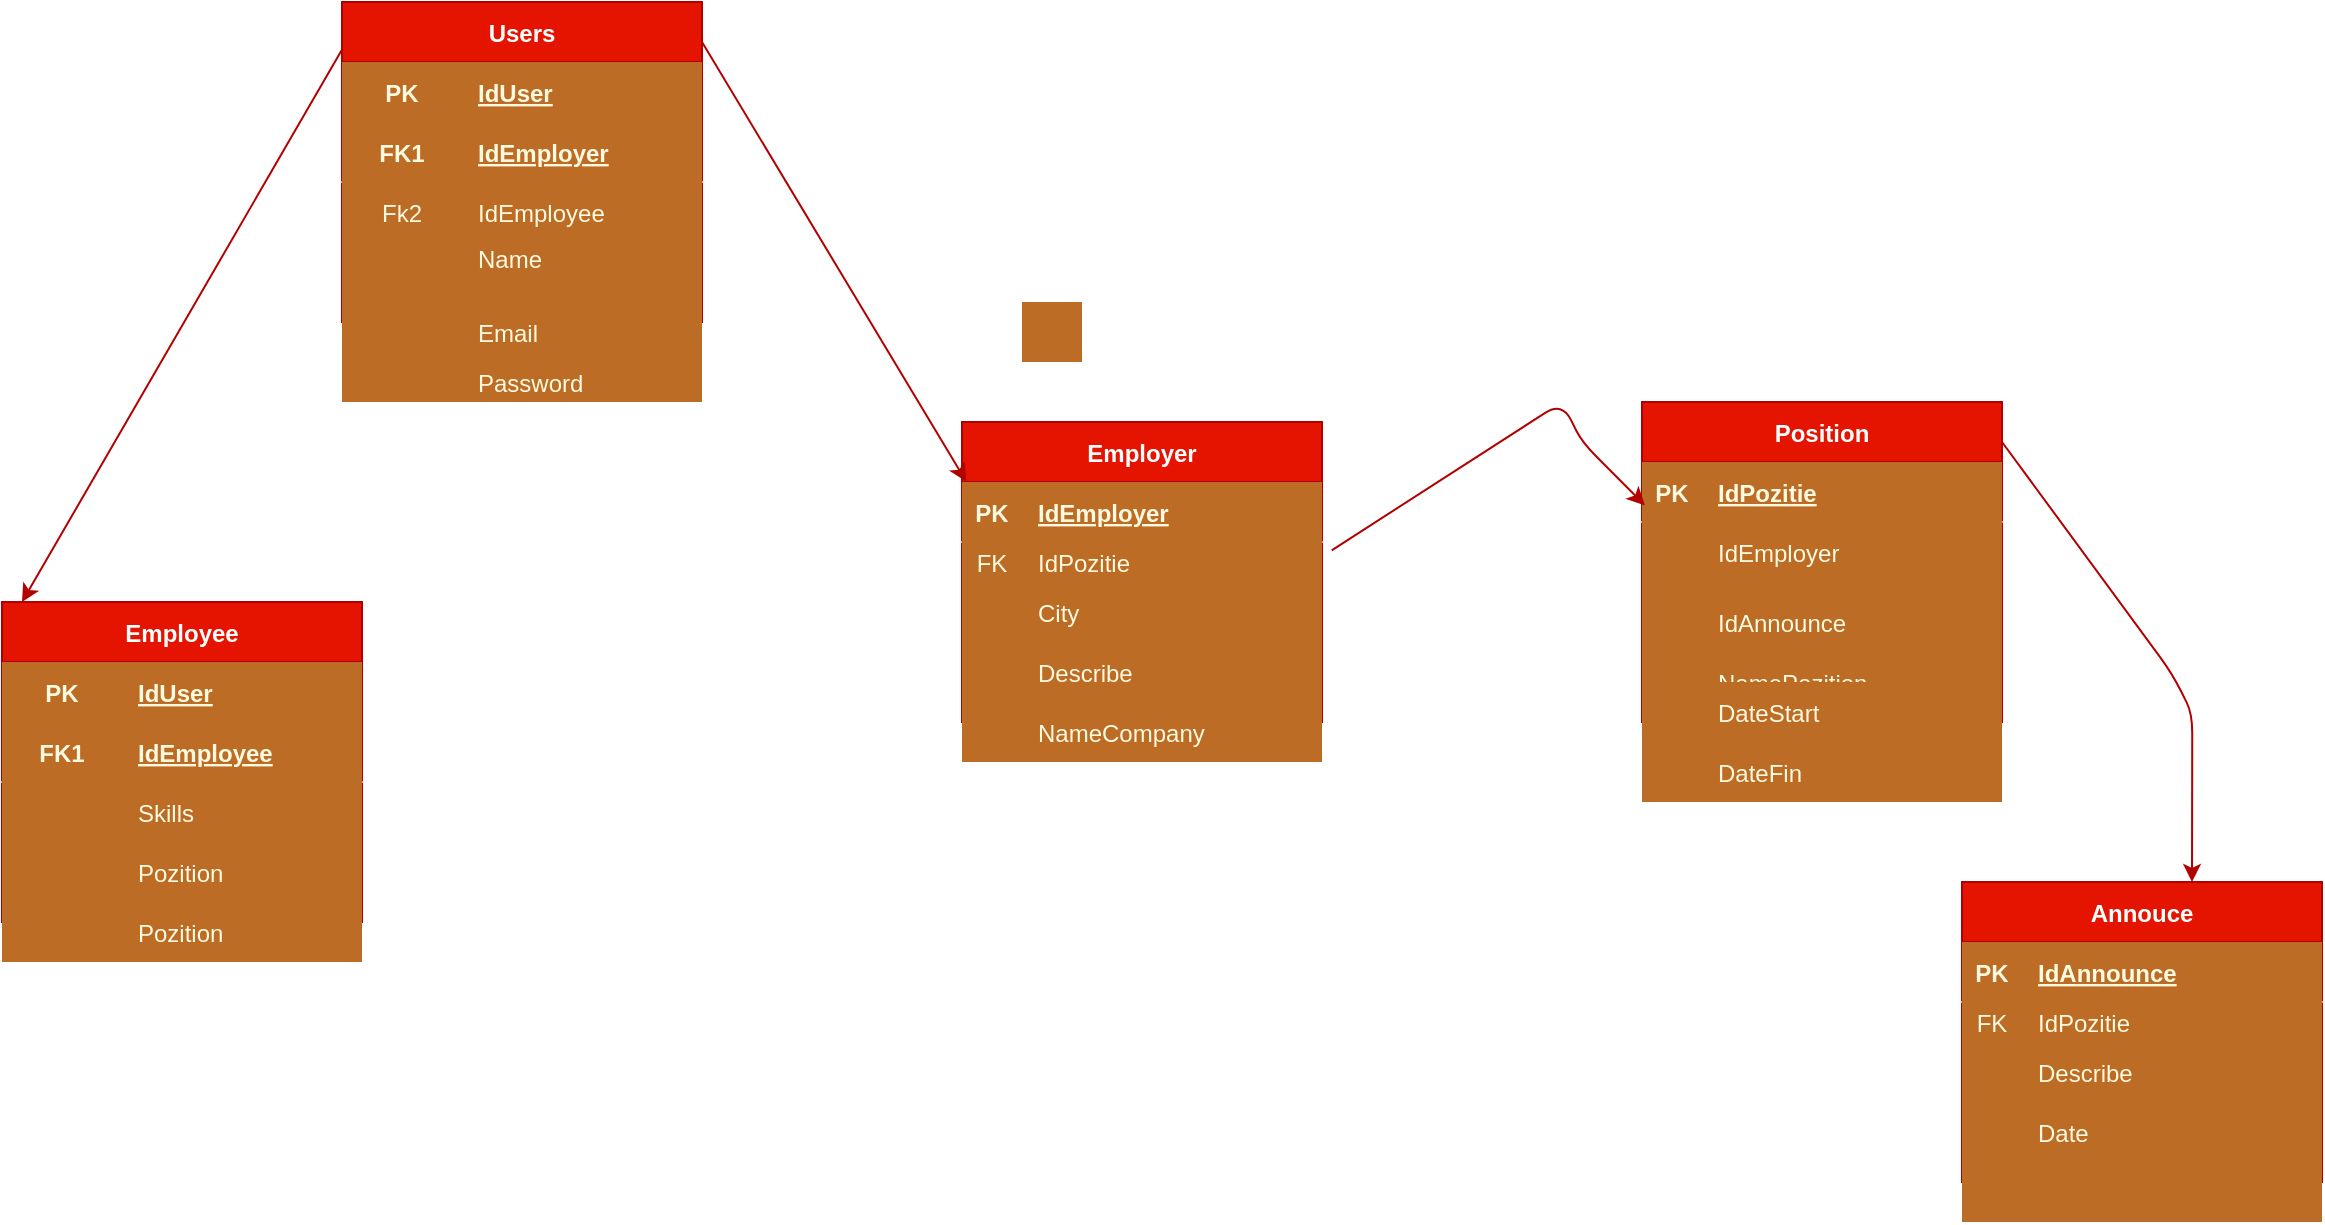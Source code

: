 <mxfile version="14.7.4" type="embed"><diagram id="KDLvIlbI_PIzuIufzc2D" name="database model"><mxGraphModel dx="1453" dy="720" grid="1" gridSize="10" guides="1" tooltips="1" connect="1" arrows="1" fold="1" page="1" pageScale="1" pageWidth="850" pageHeight="1100" math="0" shadow="0"><root><mxCell id="0"/><mxCell id="1" parent="0"/><mxCell id="2" value="Users" style="shape=table;startSize=30;container=1;collapsible=1;childLayout=tableLayout;fixedRows=1;rowLines=0;fontStyle=1;align=center;resizeLast=1;rounded=0;sketch=0;fillColor=#e51400;strokeColor=#B20000;fontColor=#ffffff;" vertex="1" parent="1"><mxGeometry x="270" y="70" width="180" height="160" as="geometry"/></mxCell><mxCell id="3" value="" style="shape=partialRectangle;collapsible=0;dropTarget=0;pointerEvents=0;fillColor=none;top=0;left=0;bottom=0;right=0;points=[[0,0.5],[1,0.5]];portConstraint=eastwest;strokeColor=#DDA15E;fontColor=#FEFAE0;" vertex="1" parent="2"><mxGeometry y="30" width="180" height="30" as="geometry"/></mxCell><mxCell id="4" value="PK" style="shape=partialRectangle;connectable=0;top=0;left=0;bottom=0;right=0;fontStyle=1;overflow=hidden;fillColor=#BC6C25;strokeColor=#DDA15E;fontColor=#FEFAE0;" vertex="1" parent="3"><mxGeometry width="60" height="30" as="geometry"/></mxCell><mxCell id="5" value="IdUser" style="shape=partialRectangle;connectable=0;top=0;left=0;bottom=0;right=0;align=left;spacingLeft=6;fontStyle=5;overflow=hidden;fillColor=#BC6C25;strokeColor=#DDA15E;fontColor=#FEFAE0;" vertex="1" parent="3"><mxGeometry x="60" width="120" height="30" as="geometry"/></mxCell><mxCell id="6" value="" style="shape=partialRectangle;collapsible=0;dropTarget=0;pointerEvents=0;fillColor=none;top=0;left=0;bottom=1;right=0;points=[[0,0.5],[1,0.5]];portConstraint=eastwest;strokeColor=#DDA15E;fontColor=#FEFAE0;" vertex="1" parent="2"><mxGeometry y="60" width="180" height="30" as="geometry"/></mxCell><mxCell id="7" value="FK1" style="shape=partialRectangle;connectable=0;top=0;left=0;bottom=0;right=0;fontStyle=1;overflow=hidden;fillColor=#BC6C25;strokeColor=#DDA15E;fontColor=#FEFAE0;" vertex="1" parent="6"><mxGeometry width="60" height="30" as="geometry"/></mxCell><mxCell id="8" value="IdEmployer" style="shape=partialRectangle;connectable=0;top=0;left=0;bottom=0;right=0;align=left;spacingLeft=6;fontStyle=5;overflow=hidden;fillColor=#BC6C25;strokeColor=#DDA15E;fontColor=#FEFAE0;" vertex="1" parent="6"><mxGeometry x="60" width="120" height="30" as="geometry"/></mxCell><mxCell id="9" value="" style="shape=partialRectangle;collapsible=0;dropTarget=0;pointerEvents=0;fillColor=none;top=0;left=0;bottom=0;right=0;points=[[0,0.5],[1,0.5]];portConstraint=eastwest;strokeColor=#DDA15E;fontColor=#FEFAE0;" vertex="1" parent="2"><mxGeometry y="90" width="180" height="30" as="geometry"/></mxCell><mxCell id="10" value="Fk2" style="shape=partialRectangle;connectable=0;top=0;left=0;bottom=0;right=0;editable=1;overflow=hidden;fillColor=#BC6C25;strokeColor=#DDA15E;fontColor=#FEFAE0;" vertex="1" parent="9"><mxGeometry width="60" height="30" as="geometry"/></mxCell><mxCell id="11" value="IdEmployee" style="shape=partialRectangle;connectable=0;top=0;left=0;bottom=0;right=0;align=left;spacingLeft=6;overflow=hidden;fillColor=#BC6C25;strokeColor=#DDA15E;fontColor=#FEFAE0;" vertex="1" parent="9"><mxGeometry x="60" width="120" height="30" as="geometry"/></mxCell><mxCell id="12" value="" style="shape=partialRectangle;collapsible=0;dropTarget=0;pointerEvents=0;fillColor=none;top=0;left=0;bottom=0;right=0;points=[[0,0.5],[1,0.5]];portConstraint=eastwest;strokeColor=#DDA15E;fontColor=#FEFAE0;" vertex="1" parent="2"><mxGeometry y="120" width="180" height="30" as="geometry"/></mxCell><mxCell id="13" value="" style="shape=partialRectangle;connectable=0;top=0;left=0;bottom=0;right=0;editable=1;overflow=hidden;fillColor=#BC6C25;strokeColor=#DDA15E;fontColor=#FEFAE0;" vertex="1" parent="12"><mxGeometry width="60" height="30" as="geometry"/></mxCell><mxCell id="14" value="Name&#10;" style="shape=partialRectangle;connectable=0;top=0;left=0;bottom=0;right=0;align=left;spacingLeft=6;overflow=hidden;fillColor=#BC6C25;strokeColor=#DDA15E;fontColor=#FEFAE0;" vertex="1" parent="12"><mxGeometry x="60" width="120" height="30" as="geometry"/></mxCell><mxCell id="15" value="" style="shape=partialRectangle;connectable=0;top=0;left=0;bottom=0;right=0;editable=1;overflow=hidden;fillColor=#BC6C25;strokeColor=#DDA15E;fontColor=#FEFAE0;" vertex="1" parent="1"><mxGeometry x="270" y="220" width="60" height="30" as="geometry"/></mxCell><mxCell id="16" value="Email" style="shape=partialRectangle;connectable=0;top=0;left=0;bottom=0;right=0;align=left;spacingLeft=6;overflow=hidden;fillColor=#BC6C25;strokeColor=#DDA15E;fontColor=#FEFAE0;" vertex="1" parent="1"><mxGeometry x="330" y="220" width="120" height="30" as="geometry"/></mxCell><mxCell id="17" value="Employer" style="shape=table;startSize=30;container=1;collapsible=1;childLayout=tableLayout;fixedRows=1;rowLines=0;fontStyle=1;align=center;resizeLast=1;rounded=0;sketch=0;fillColor=#e51400;strokeColor=#B20000;fontColor=#ffffff;" vertex="1" parent="1"><mxGeometry x="580" y="280" width="180" height="150" as="geometry"/></mxCell><mxCell id="18" value="" style="shape=partialRectangle;collapsible=0;dropTarget=0;pointerEvents=0;fillColor=none;top=0;left=0;bottom=1;right=0;points=[[0,0.5],[1,0.5]];portConstraint=eastwest;strokeColor=#DDA15E;fontColor=#FEFAE0;" vertex="1" parent="17"><mxGeometry y="30" width="180" height="30" as="geometry"/></mxCell><mxCell id="19" value="PK" style="shape=partialRectangle;connectable=0;top=0;left=0;bottom=0;right=0;fontStyle=1;overflow=hidden;fillColor=#BC6C25;strokeColor=#DDA15E;fontColor=#FEFAE0;" vertex="1" parent="18"><mxGeometry width="30" height="30" as="geometry"/></mxCell><mxCell id="20" value="IdEmployer" style="shape=partialRectangle;connectable=0;top=0;left=0;bottom=0;right=0;align=left;spacingLeft=6;fontStyle=5;overflow=hidden;fillColor=#BC6C25;strokeColor=#DDA15E;fontColor=#FEFAE0;" vertex="1" parent="18"><mxGeometry x="30" width="150" height="30" as="geometry"/></mxCell><mxCell id="21" value="" style="shape=partialRectangle;collapsible=0;dropTarget=0;pointerEvents=0;fillColor=none;top=0;left=0;bottom=0;right=0;points=[[0,0.5],[1,0.5]];portConstraint=eastwest;strokeColor=#DDA15E;fontColor=#FEFAE0;" vertex="1" parent="17"><mxGeometry y="60" width="180" height="20" as="geometry"/></mxCell><mxCell id="22" value="FK" style="shape=partialRectangle;connectable=0;top=0;left=0;bottom=0;right=0;editable=1;overflow=hidden;fillColor=#BC6C25;strokeColor=#DDA15E;fontColor=#FEFAE0;" vertex="1" parent="21"><mxGeometry width="30" height="20" as="geometry"/></mxCell><mxCell id="23" value="IdPozitie" style="shape=partialRectangle;connectable=0;top=0;left=0;bottom=0;right=0;align=left;spacingLeft=6;overflow=hidden;fillColor=#BC6C25;strokeColor=#DDA15E;fontColor=#FEFAE0;" vertex="1" parent="21"><mxGeometry x="30" width="150" height="20" as="geometry"/></mxCell><mxCell id="24" value="" style="shape=partialRectangle;collapsible=0;dropTarget=0;pointerEvents=0;fillColor=none;top=0;left=0;bottom=0;right=0;points=[[0,0.5],[1,0.5]];portConstraint=eastwest;strokeColor=#DDA15E;fontColor=#FEFAE0;" vertex="1" parent="17"><mxGeometry y="80" width="180" height="30" as="geometry"/></mxCell><mxCell id="25" value="" style="shape=partialRectangle;connectable=0;top=0;left=0;bottom=0;right=0;editable=1;overflow=hidden;fillColor=#BC6C25;strokeColor=#DDA15E;fontColor=#FEFAE0;" vertex="1" parent="24"><mxGeometry width="30" height="30" as="geometry"/></mxCell><mxCell id="26" value="City" style="shape=partialRectangle;connectable=0;top=0;left=0;bottom=0;right=0;align=left;spacingLeft=6;overflow=hidden;fillColor=#BC6C25;strokeColor=#DDA15E;fontColor=#FEFAE0;" vertex="1" parent="24"><mxGeometry x="30" width="150" height="30" as="geometry"/></mxCell><mxCell id="27" value="" style="shape=partialRectangle;collapsible=0;dropTarget=0;pointerEvents=0;fillColor=none;top=0;left=0;bottom=0;right=0;points=[[0,0.5],[1,0.5]];portConstraint=eastwest;strokeColor=#DDA15E;fontColor=#FEFAE0;" vertex="1" parent="17"><mxGeometry y="110" width="180" height="30" as="geometry"/></mxCell><mxCell id="28" value="" style="shape=partialRectangle;connectable=0;top=0;left=0;bottom=0;right=0;editable=1;overflow=hidden;fillColor=#BC6C25;strokeColor=#DDA15E;fontColor=#FEFAE0;" vertex="1" parent="27"><mxGeometry width="30" height="30" as="geometry"/></mxCell><mxCell id="29" value="Describe" style="shape=partialRectangle;connectable=0;top=0;left=0;bottom=0;right=0;align=left;spacingLeft=6;overflow=hidden;fillColor=#BC6C25;strokeColor=#DDA15E;fontColor=#FEFAE0;" vertex="1" parent="27"><mxGeometry x="30" width="150" height="30" as="geometry"/></mxCell><mxCell id="30" value="" style="endArrow=classic;html=1;fontColor=#FEFAE0;strokeColor=#B20000;fillColor=#e51400;entryX=0.012;entryY=-0.007;entryDx=0;entryDy=0;entryPerimeter=0;" edge="1" parent="1" target="18"><mxGeometry width="50" height="50" relative="1" as="geometry"><mxPoint x="450" y="90" as="sourcePoint"/><mxPoint x="500" y="40" as="targetPoint"/></mxGeometry></mxCell><mxCell id="31" value="NameCompany" style="shape=partialRectangle;connectable=0;top=0;left=0;bottom=0;right=0;align=left;spacingLeft=6;overflow=hidden;fillColor=#BC6C25;strokeColor=#DDA15E;fontColor=#FEFAE0;" vertex="1" parent="1"><mxGeometry x="610" y="420" width="150" height="30" as="geometry"/></mxCell><mxCell id="32" value="Position" style="shape=table;startSize=30;container=1;collapsible=1;childLayout=tableLayout;fixedRows=1;rowLines=0;fontStyle=1;align=center;resizeLast=1;rounded=0;sketch=0;fillColor=#e51400;strokeColor=#B20000;fontColor=#ffffff;" vertex="1" parent="1"><mxGeometry x="920" y="270" width="180" height="160" as="geometry"/></mxCell><mxCell id="33" value="" style="shape=partialRectangle;collapsible=0;dropTarget=0;pointerEvents=0;fillColor=none;top=0;left=0;bottom=1;right=0;points=[[0,0.5],[1,0.5]];portConstraint=eastwest;strokeColor=#DDA15E;fontColor=#FEFAE0;" vertex="1" parent="32"><mxGeometry y="30" width="180" height="30" as="geometry"/></mxCell><mxCell id="34" value="PK" style="shape=partialRectangle;connectable=0;top=0;left=0;bottom=0;right=0;fontStyle=1;overflow=hidden;fillColor=#BC6C25;strokeColor=#DDA15E;fontColor=#FEFAE0;" vertex="1" parent="33"><mxGeometry width="30.0" height="30" as="geometry"/></mxCell><mxCell id="35" value="IdPozitie" style="shape=partialRectangle;connectable=0;top=0;left=0;bottom=0;right=0;align=left;spacingLeft=6;fontStyle=5;overflow=hidden;fillColor=#BC6C25;strokeColor=#DDA15E;fontColor=#FEFAE0;" vertex="1" parent="33"><mxGeometry x="30.0" width="150" height="30" as="geometry"/></mxCell><mxCell id="36" value="" style="shape=partialRectangle;collapsible=0;dropTarget=0;pointerEvents=0;fillColor=none;top=0;left=0;bottom=0;right=0;points=[[0,0.5],[1,0.5]];portConstraint=eastwest;strokeColor=#DDA15E;fontColor=#FEFAE0;" vertex="1" parent="32"><mxGeometry y="60" width="180" height="30" as="geometry"/></mxCell><mxCell id="37" value="" style="shape=partialRectangle;connectable=0;top=0;left=0;bottom=0;right=0;editable=1;overflow=hidden;fillColor=#BC6C25;strokeColor=#DDA15E;fontColor=#FEFAE0;" vertex="1" parent="36"><mxGeometry width="30.0" height="30" as="geometry"/></mxCell><mxCell id="38" value="IdEmployer" style="shape=partialRectangle;connectable=0;top=0;left=0;bottom=0;right=0;align=left;spacingLeft=6;overflow=hidden;fillColor=#BC6C25;strokeColor=#DDA15E;fontColor=#FEFAE0;" vertex="1" parent="36"><mxGeometry x="30.0" width="150" height="30" as="geometry"/></mxCell><mxCell id="39" value="" style="shape=partialRectangle;collapsible=0;dropTarget=0;pointerEvents=0;fillColor=none;top=0;left=0;bottom=0;right=0;points=[[0,0.5],[1,0.5]];portConstraint=eastwest;strokeColor=#DDA15E;fontColor=#FEFAE0;" vertex="1" parent="32"><mxGeometry y="90" width="180" height="40" as="geometry"/></mxCell><mxCell id="40" value="" style="shape=partialRectangle;connectable=0;top=0;left=0;bottom=0;right=0;editable=1;overflow=hidden;fillColor=#BC6C25;strokeColor=#DDA15E;fontColor=#FEFAE0;" vertex="1" parent="39"><mxGeometry width="30.0" height="40" as="geometry"/></mxCell><mxCell id="41" value="IdAnnounce" style="shape=partialRectangle;connectable=0;top=0;left=0;bottom=0;right=0;align=left;spacingLeft=6;overflow=hidden;fillColor=#BC6C25;strokeColor=#DDA15E;fontColor=#FEFAE0;" vertex="1" parent="39"><mxGeometry x="30.0" width="150" height="40" as="geometry"/></mxCell><mxCell id="42" value="" style="shape=partialRectangle;collapsible=0;dropTarget=0;pointerEvents=0;fillColor=none;top=0;left=0;bottom=0;right=0;points=[[0,0.5],[1,0.5]];portConstraint=eastwest;strokeColor=#DDA15E;fontColor=#FEFAE0;" vertex="1" parent="32"><mxGeometry y="130" width="180" height="20" as="geometry"/></mxCell><mxCell id="43" value="" style="shape=partialRectangle;connectable=0;top=0;left=0;bottom=0;right=0;editable=1;overflow=hidden;fillColor=#BC6C25;strokeColor=#DDA15E;fontColor=#FEFAE0;" vertex="1" parent="42"><mxGeometry width="30.0" height="20" as="geometry"/></mxCell><mxCell id="44" value="NamePozition" style="shape=partialRectangle;connectable=0;top=0;left=0;bottom=0;right=0;align=left;spacingLeft=6;overflow=hidden;fillColor=#BC6C25;strokeColor=#DDA15E;fontColor=#FEFAE0;" vertex="1" parent="42"><mxGeometry x="30.0" width="150" height="20" as="geometry"/></mxCell><mxCell id="45" value="" style="shape=partialRectangle;connectable=0;top=0;left=0;bottom=0;right=0;editable=1;overflow=hidden;fillColor=#BC6C25;strokeColor=#DDA15E;fontColor=#FEFAE0;" vertex="1" parent="1"><mxGeometry x="610" y="220" width="30" height="30" as="geometry"/></mxCell><mxCell id="46" value="" style="shape=partialRectangle;connectable=0;top=0;left=0;bottom=0;right=0;editable=1;overflow=hidden;fillColor=#BC6C25;strokeColor=#DDA15E;fontColor=#FEFAE0;" vertex="1" parent="1"><mxGeometry x="580" y="420" width="30" height="30" as="geometry"/></mxCell><mxCell id="47" value="" style="endArrow=classic;html=1;fontColor=#FEFAE0;strokeColor=#B20000;fillColor=#e51400;exitX=1.027;exitY=0.208;exitDx=0;exitDy=0;exitPerimeter=0;entryX=0.008;entryY=0.722;entryDx=0;entryDy=0;entryPerimeter=0;" edge="1" parent="1" source="21" target="33"><mxGeometry width="50" height="50" relative="1" as="geometry"><mxPoint x="880" y="280" as="sourcePoint"/><mxPoint x="760" y="350" as="targetPoint"/><Array as="points"><mxPoint x="880" y="270"/><mxPoint x="890" y="290"/></Array></mxGeometry></mxCell><mxCell id="48" value="Annouce" style="shape=table;startSize=30;container=1;collapsible=1;childLayout=tableLayout;fixedRows=1;rowLines=0;fontStyle=1;align=center;resizeLast=1;rounded=0;sketch=0;fillColor=#e51400;strokeColor=#B20000;fontColor=#ffffff;" vertex="1" parent="1"><mxGeometry x="1080" y="510" width="180" height="150" as="geometry"/></mxCell><mxCell id="49" value="" style="shape=partialRectangle;collapsible=0;dropTarget=0;pointerEvents=0;fillColor=none;top=0;left=0;bottom=1;right=0;points=[[0,0.5],[1,0.5]];portConstraint=eastwest;strokeColor=#DDA15E;fontColor=#FEFAE0;" vertex="1" parent="48"><mxGeometry y="30" width="180" height="30" as="geometry"/></mxCell><mxCell id="50" value="PK" style="shape=partialRectangle;connectable=0;top=0;left=0;bottom=0;right=0;fontStyle=1;overflow=hidden;fillColor=#BC6C25;strokeColor=#DDA15E;fontColor=#FEFAE0;" vertex="1" parent="49"><mxGeometry width="30" height="30" as="geometry"/></mxCell><mxCell id="51" value="IdAnnounce" style="shape=partialRectangle;connectable=0;top=0;left=0;bottom=0;right=0;align=left;spacingLeft=6;fontStyle=5;overflow=hidden;fillColor=#BC6C25;strokeColor=#DDA15E;fontColor=#FEFAE0;" vertex="1" parent="49"><mxGeometry x="30" width="150" height="30" as="geometry"/></mxCell><mxCell id="52" value="" style="shape=partialRectangle;collapsible=0;dropTarget=0;pointerEvents=0;fillColor=none;top=0;left=0;bottom=0;right=0;points=[[0,0.5],[1,0.5]];portConstraint=eastwest;strokeColor=#DDA15E;fontColor=#FEFAE0;" vertex="1" parent="48"><mxGeometry y="60" width="180" height="20" as="geometry"/></mxCell><mxCell id="53" value="FK" style="shape=partialRectangle;connectable=0;top=0;left=0;bottom=0;right=0;editable=1;overflow=hidden;fillColor=#BC6C25;strokeColor=#DDA15E;fontColor=#FEFAE0;" vertex="1" parent="52"><mxGeometry width="30" height="20" as="geometry"/></mxCell><mxCell id="54" value="IdPozitie" style="shape=partialRectangle;connectable=0;top=0;left=0;bottom=0;right=0;align=left;spacingLeft=6;overflow=hidden;fillColor=#BC6C25;strokeColor=#DDA15E;fontColor=#FEFAE0;" vertex="1" parent="52"><mxGeometry x="30" width="150" height="20" as="geometry"/></mxCell><mxCell id="55" value="" style="shape=partialRectangle;collapsible=0;dropTarget=0;pointerEvents=0;fillColor=none;top=0;left=0;bottom=0;right=0;points=[[0,0.5],[1,0.5]];portConstraint=eastwest;strokeColor=#DDA15E;fontColor=#FEFAE0;" vertex="1" parent="48"><mxGeometry y="80" width="180" height="30" as="geometry"/></mxCell><mxCell id="56" value="" style="shape=partialRectangle;connectable=0;top=0;left=0;bottom=0;right=0;editable=1;overflow=hidden;fillColor=#BC6C25;strokeColor=#DDA15E;fontColor=#FEFAE0;" vertex="1" parent="55"><mxGeometry width="30" height="30" as="geometry"/></mxCell><mxCell id="57" value="Describe" style="shape=partialRectangle;connectable=0;top=0;left=0;bottom=0;right=0;align=left;spacingLeft=6;overflow=hidden;fillColor=#BC6C25;strokeColor=#DDA15E;fontColor=#FEFAE0;" vertex="1" parent="55"><mxGeometry x="30" width="150" height="30" as="geometry"/></mxCell><mxCell id="58" value="" style="shape=partialRectangle;collapsible=0;dropTarget=0;pointerEvents=0;fillColor=none;top=0;left=0;bottom=0;right=0;points=[[0,0.5],[1,0.5]];portConstraint=eastwest;strokeColor=#DDA15E;fontColor=#FEFAE0;" vertex="1" parent="48"><mxGeometry y="110" width="180" height="30" as="geometry"/></mxCell><mxCell id="59" value="" style="shape=partialRectangle;connectable=0;top=0;left=0;bottom=0;right=0;editable=1;overflow=hidden;fillColor=#BC6C25;strokeColor=#DDA15E;fontColor=#FEFAE0;" vertex="1" parent="58"><mxGeometry width="30" height="30" as="geometry"/></mxCell><mxCell id="60" value="Date" style="shape=partialRectangle;connectable=0;top=0;left=0;bottom=0;right=0;align=left;spacingLeft=6;overflow=hidden;fillColor=#BC6C25;strokeColor=#DDA15E;fontColor=#FEFAE0;" vertex="1" parent="58"><mxGeometry x="30" width="150" height="30" as="geometry"/></mxCell><mxCell id="61" value="" style="shape=partialRectangle;connectable=0;top=0;left=0;bottom=0;right=0;align=left;spacingLeft=6;overflow=hidden;fillColor=#BC6C25;strokeColor=#DDA15E;fontColor=#FEFAE0;" vertex="1" parent="1"><mxGeometry x="1110" y="650" width="150" height="30" as="geometry"/></mxCell><mxCell id="62" value="" style="shape=partialRectangle;connectable=0;top=0;left=0;bottom=0;right=0;editable=1;overflow=hidden;fillColor=#BC6C25;strokeColor=#DDA15E;fontColor=#FEFAE0;" vertex="1" parent="1"><mxGeometry x="1080" y="650" width="40" height="30" as="geometry"/></mxCell><mxCell id="63" value="" style="shape=partialRectangle;collapsible=0;dropTarget=0;pointerEvents=0;fillColor=none;top=0;left=0;bottom=0;right=0;points=[[0,0.5],[1,0.5]];portConstraint=eastwest;strokeColor=#DDA15E;fontColor=#FEFAE0;" vertex="1" parent="1"><mxGeometry x="920" y="410" width="180" height="30" as="geometry"/></mxCell><mxCell id="64" value="" style="shape=partialRectangle;connectable=0;top=0;left=0;bottom=0;right=0;editable=1;overflow=hidden;fillColor=#BC6C25;strokeColor=#DDA15E;fontColor=#FEFAE0;" vertex="1" parent="63"><mxGeometry width="30.0" height="30" as="geometry"/></mxCell><mxCell id="65" value="DateStart" style="shape=partialRectangle;connectable=0;top=0;left=0;bottom=0;right=0;align=left;spacingLeft=6;overflow=hidden;fillColor=#BC6C25;strokeColor=#DDA15E;fontColor=#FEFAE0;" vertex="1" parent="63"><mxGeometry x="30.0" width="150" height="30" as="geometry"/></mxCell><mxCell id="66" value="" style="shape=partialRectangle;collapsible=0;dropTarget=0;pointerEvents=0;fillColor=none;top=0;left=0;bottom=0;right=0;points=[[0,0.5],[1,0.5]];portConstraint=eastwest;strokeColor=#DDA15E;fontColor=#FEFAE0;" vertex="1" parent="1"><mxGeometry x="920" y="440" width="180" height="30" as="geometry"/></mxCell><mxCell id="67" value="" style="shape=partialRectangle;connectable=0;top=0;left=0;bottom=0;right=0;editable=1;overflow=hidden;fillColor=#BC6C25;strokeColor=#DDA15E;fontColor=#FEFAE0;" vertex="1" parent="66"><mxGeometry width="30.0" height="30" as="geometry"/></mxCell><mxCell id="68" value="DateFin" style="shape=partialRectangle;connectable=0;top=0;left=0;bottom=0;right=0;align=left;spacingLeft=6;overflow=hidden;fillColor=#BC6C25;strokeColor=#DDA15E;fontColor=#FEFAE0;" vertex="1" parent="66"><mxGeometry x="30.0" width="150" height="30" as="geometry"/></mxCell><mxCell id="69" value="" style="endArrow=classic;html=1;fontColor=#FEFAE0;strokeColor=#B20000;fillColor=#e51400;exitX=1.027;exitY=0.208;exitDx=0;exitDy=0;exitPerimeter=0;" edge="1" parent="1"><mxGeometry width="50" height="50" relative="1" as="geometry"><mxPoint x="1100" y="290.0" as="sourcePoint"/><mxPoint x="1195" y="510" as="targetPoint"/><Array as="points"><mxPoint x="1185.14" y="405.84"/><mxPoint x="1195.14" y="425.84"/></Array></mxGeometry></mxCell><mxCell id="70" value="Employee" style="shape=table;startSize=30;container=1;collapsible=1;childLayout=tableLayout;fixedRows=1;rowLines=0;fontStyle=1;align=center;resizeLast=1;rounded=0;sketch=0;fillColor=#e51400;strokeColor=#B20000;fontColor=#ffffff;" vertex="1" parent="1"><mxGeometry x="100" y="370" width="180" height="160" as="geometry"/></mxCell><mxCell id="71" value="" style="shape=partialRectangle;collapsible=0;dropTarget=0;pointerEvents=0;fillColor=none;top=0;left=0;bottom=0;right=0;points=[[0,0.5],[1,0.5]];portConstraint=eastwest;strokeColor=#DDA15E;fontColor=#FEFAE0;" vertex="1" parent="70"><mxGeometry y="30" width="180" height="30" as="geometry"/></mxCell><mxCell id="72" value="PK" style="shape=partialRectangle;connectable=0;top=0;left=0;bottom=0;right=0;fontStyle=1;overflow=hidden;fillColor=#BC6C25;strokeColor=#DDA15E;fontColor=#FEFAE0;" vertex="1" parent="71"><mxGeometry width="60" height="30" as="geometry"/></mxCell><mxCell id="73" value="IdUser" style="shape=partialRectangle;connectable=0;top=0;left=0;bottom=0;right=0;align=left;spacingLeft=6;fontStyle=5;overflow=hidden;fillColor=#BC6C25;strokeColor=#DDA15E;fontColor=#FEFAE0;" vertex="1" parent="71"><mxGeometry x="60" width="120" height="30" as="geometry"/></mxCell><mxCell id="74" value="" style="shape=partialRectangle;collapsible=0;dropTarget=0;pointerEvents=0;fillColor=none;top=0;left=0;bottom=1;right=0;points=[[0,0.5],[1,0.5]];portConstraint=eastwest;strokeColor=#DDA15E;fontColor=#FEFAE0;" vertex="1" parent="70"><mxGeometry y="60" width="180" height="30" as="geometry"/></mxCell><mxCell id="75" value="FK1" style="shape=partialRectangle;connectable=0;top=0;left=0;bottom=0;right=0;fontStyle=1;overflow=hidden;fillColor=#BC6C25;strokeColor=#DDA15E;fontColor=#FEFAE0;" vertex="1" parent="74"><mxGeometry width="60" height="30" as="geometry"/></mxCell><mxCell id="76" value="IdEmployee" style="shape=partialRectangle;connectable=0;top=0;left=0;bottom=0;right=0;align=left;spacingLeft=6;fontStyle=5;overflow=hidden;fillColor=#BC6C25;strokeColor=#DDA15E;fontColor=#FEFAE0;" vertex="1" parent="74"><mxGeometry x="60" width="120" height="30" as="geometry"/></mxCell><mxCell id="77" value="" style="shape=partialRectangle;collapsible=0;dropTarget=0;pointerEvents=0;fillColor=none;top=0;left=0;bottom=0;right=0;points=[[0,0.5],[1,0.5]];portConstraint=eastwest;strokeColor=#DDA15E;fontColor=#FEFAE0;" vertex="1" parent="70"><mxGeometry y="90" width="180" height="30" as="geometry"/></mxCell><mxCell id="78" value="" style="shape=partialRectangle;connectable=0;top=0;left=0;bottom=0;right=0;editable=1;overflow=hidden;fillColor=#BC6C25;strokeColor=#DDA15E;fontColor=#FEFAE0;" vertex="1" parent="77"><mxGeometry width="60" height="30" as="geometry"/></mxCell><mxCell id="79" value="Skills" style="shape=partialRectangle;connectable=0;top=0;left=0;bottom=0;right=0;align=left;spacingLeft=6;overflow=hidden;fillColor=#BC6C25;strokeColor=#DDA15E;fontColor=#FEFAE0;" vertex="1" parent="77"><mxGeometry x="60" width="120" height="30" as="geometry"/></mxCell><mxCell id="80" value="" style="shape=partialRectangle;collapsible=0;dropTarget=0;pointerEvents=0;fillColor=none;top=0;left=0;bottom=0;right=0;points=[[0,0.5],[1,0.5]];portConstraint=eastwest;strokeColor=#DDA15E;fontColor=#FEFAE0;" vertex="1" parent="70"><mxGeometry y="120" width="180" height="30" as="geometry"/></mxCell><mxCell id="81" value="" style="shape=partialRectangle;connectable=0;top=0;left=0;bottom=0;right=0;editable=1;overflow=hidden;fillColor=#BC6C25;strokeColor=#DDA15E;fontColor=#FEFAE0;" vertex="1" parent="80"><mxGeometry width="60" height="30" as="geometry"/></mxCell><mxCell id="82" value="Pozition" style="shape=partialRectangle;connectable=0;top=0;left=0;bottom=0;right=0;align=left;spacingLeft=6;overflow=hidden;fillColor=#BC6C25;strokeColor=#DDA15E;fontColor=#FEFAE0;" vertex="1" parent="80"><mxGeometry x="60" width="120" height="30" as="geometry"/></mxCell><mxCell id="83" value="Password" style="shape=partialRectangle;connectable=0;top=0;left=0;bottom=0;right=0;align=left;spacingLeft=6;overflow=hidden;fillColor=#BC6C25;strokeColor=#DDA15E;fontColor=#FEFAE0;" vertex="1" parent="1"><mxGeometry x="330" y="250" width="120" height="20" as="geometry"/></mxCell><mxCell id="84" value="" style="shape=partialRectangle;connectable=0;top=0;left=0;bottom=0;right=0;editable=1;overflow=hidden;fillColor=#BC6C25;strokeColor=#DDA15E;fontColor=#FEFAE0;" vertex="1" parent="1"><mxGeometry x="270" y="240" width="60" height="30" as="geometry"/></mxCell><mxCell id="85" value="" style="endArrow=classic;html=1;fontColor=#FEFAE0;strokeColor=#B20000;fillColor=#e51400;exitX=-0.001;exitY=0.151;exitDx=0;exitDy=0;exitPerimeter=0;" edge="1" parent="1" source="2"><mxGeometry width="50" height="50" relative="1" as="geometry"><mxPoint x="130" y="90" as="sourcePoint"/><mxPoint x="110" y="370" as="targetPoint"/></mxGeometry></mxCell><mxCell id="86" value="Pozition" style="shape=partialRectangle;connectable=0;top=0;left=0;bottom=0;right=0;align=left;spacingLeft=6;overflow=hidden;fillColor=#BC6C25;strokeColor=#DDA15E;fontColor=#FEFAE0;" vertex="1" parent="1"><mxGeometry x="160" y="520" width="120" height="30" as="geometry"/></mxCell><mxCell id="87" value="" style="shape=partialRectangle;connectable=0;top=0;left=0;bottom=0;right=0;editable=1;overflow=hidden;fillColor=#BC6C25;strokeColor=#DDA15E;fontColor=#FEFAE0;" vertex="1" parent="1"><mxGeometry x="100" y="520" width="60" height="30" as="geometry"/></mxCell></root></mxGraphModel></diagram></mxfile>